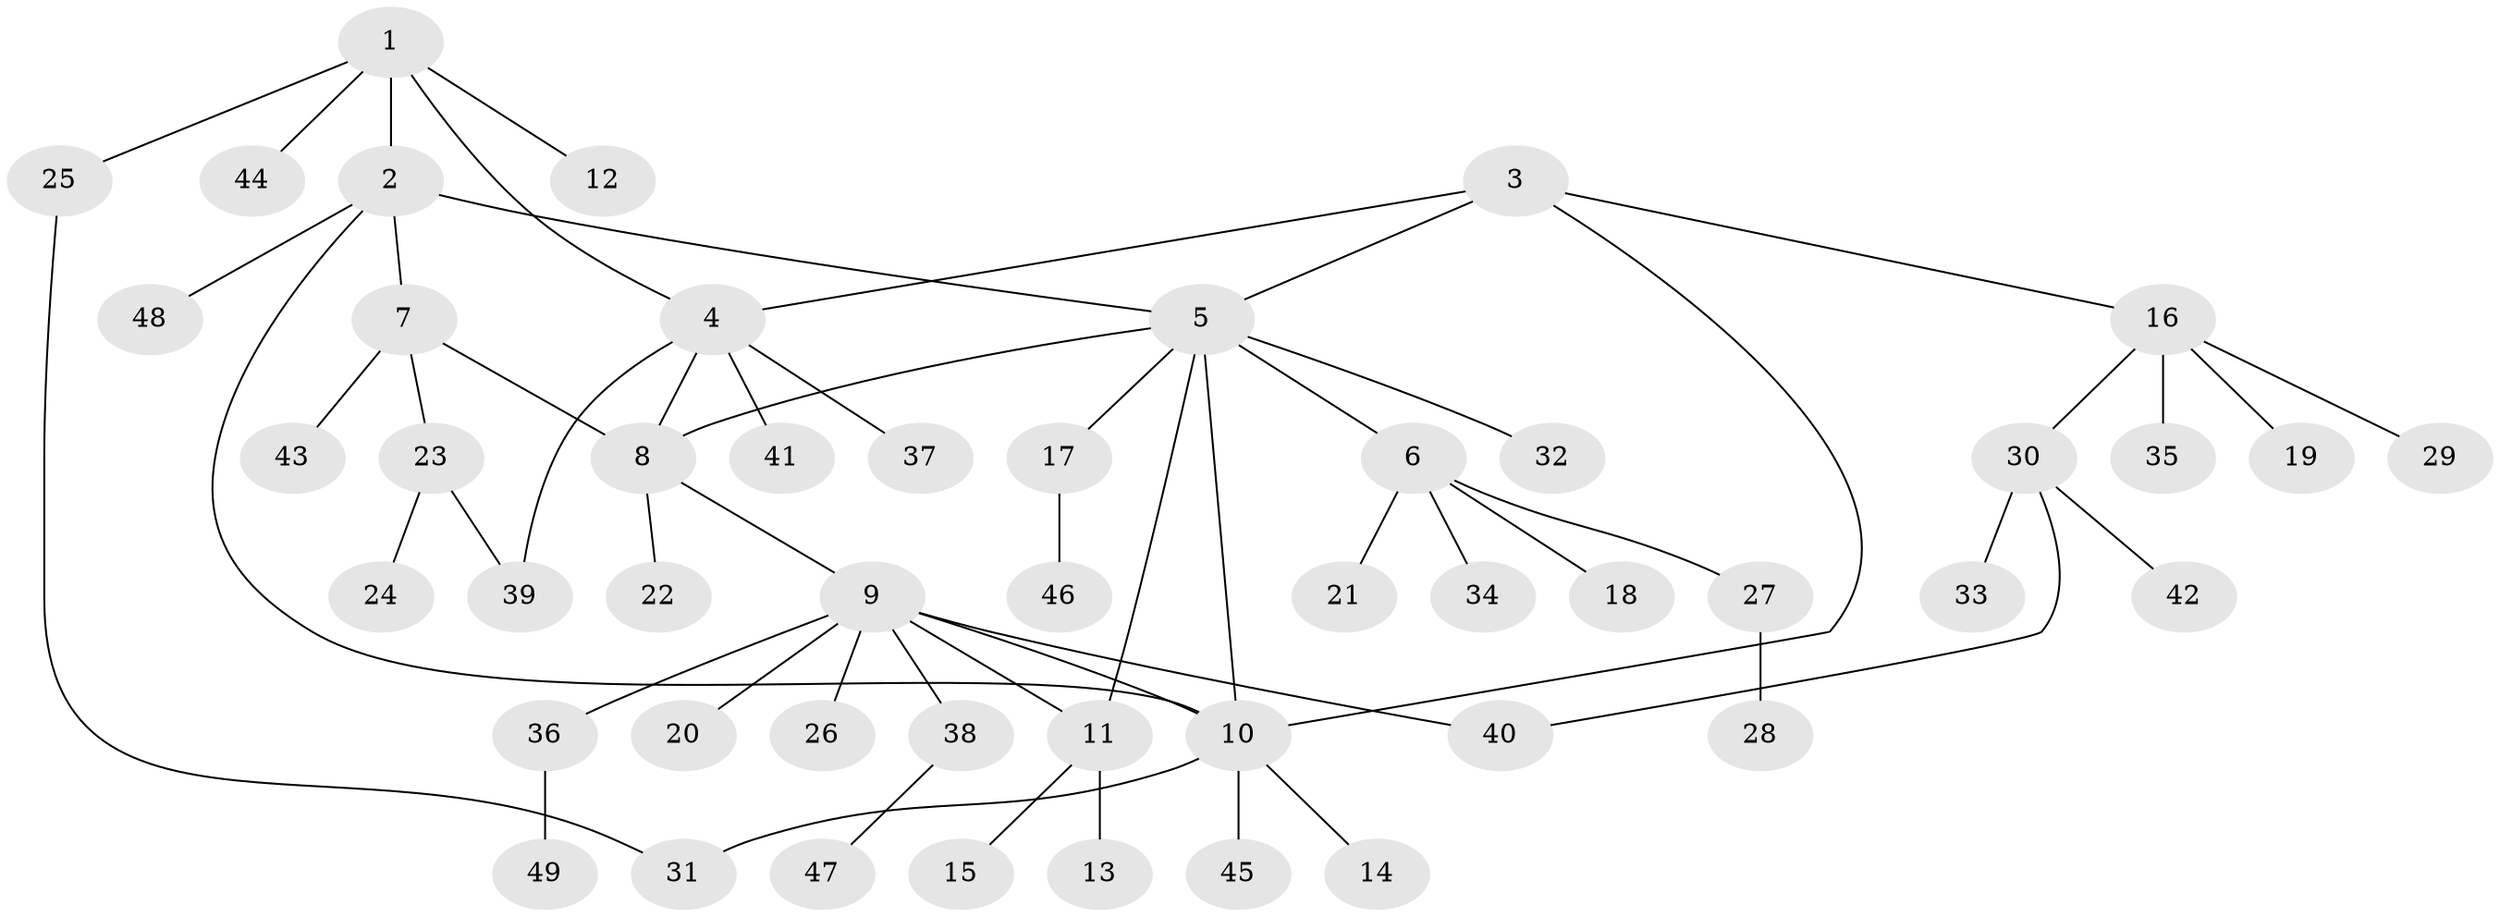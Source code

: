 // Generated by graph-tools (version 1.1) at 2025/55/03/09/25 04:55:30]
// undirected, 49 vertices, 58 edges
graph export_dot {
graph [start="1"]
  node [color=gray90,style=filled];
  1;
  2;
  3;
  4;
  5;
  6;
  7;
  8;
  9;
  10;
  11;
  12;
  13;
  14;
  15;
  16;
  17;
  18;
  19;
  20;
  21;
  22;
  23;
  24;
  25;
  26;
  27;
  28;
  29;
  30;
  31;
  32;
  33;
  34;
  35;
  36;
  37;
  38;
  39;
  40;
  41;
  42;
  43;
  44;
  45;
  46;
  47;
  48;
  49;
  1 -- 2;
  1 -- 4;
  1 -- 12;
  1 -- 25;
  1 -- 44;
  2 -- 5;
  2 -- 7;
  2 -- 10;
  2 -- 48;
  3 -- 4;
  3 -- 5;
  3 -- 10;
  3 -- 16;
  4 -- 8;
  4 -- 37;
  4 -- 39;
  4 -- 41;
  5 -- 6;
  5 -- 8;
  5 -- 10;
  5 -- 11;
  5 -- 17;
  5 -- 32;
  6 -- 18;
  6 -- 21;
  6 -- 27;
  6 -- 34;
  7 -- 8;
  7 -- 23;
  7 -- 43;
  8 -- 9;
  8 -- 22;
  9 -- 10;
  9 -- 11;
  9 -- 20;
  9 -- 26;
  9 -- 36;
  9 -- 38;
  9 -- 40;
  10 -- 14;
  10 -- 31;
  10 -- 45;
  11 -- 13;
  11 -- 15;
  16 -- 19;
  16 -- 29;
  16 -- 30;
  16 -- 35;
  17 -- 46;
  23 -- 24;
  23 -- 39;
  25 -- 31;
  27 -- 28;
  30 -- 33;
  30 -- 40;
  30 -- 42;
  36 -- 49;
  38 -- 47;
}

